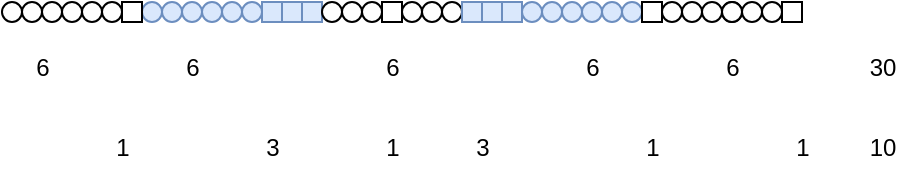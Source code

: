 <mxfile version="24.6.4" type="github">
  <diagram name="第 1 页" id="2FCmuGeyXVV78XkDyhP3">
    <mxGraphModel dx="521" dy="270" grid="1" gridSize="10" guides="1" tooltips="1" connect="1" arrows="1" fold="1" page="1" pageScale="1" pageWidth="827" pageHeight="1169" math="0" shadow="0">
      <root>
        <mxCell id="0" />
        <mxCell id="1" parent="0" />
        <mxCell id="53d8Ypy8sPJV25469JqA-1" value="" style="ellipse;whiteSpace=wrap;html=1;aspect=fixed;fillColor=#dae8fc;strokeColor=#6c8ebf;" vertex="1" parent="1">
          <mxGeometry x="240" y="430" width="10" height="10" as="geometry" />
        </mxCell>
        <mxCell id="53d8Ypy8sPJV25469JqA-2" value="" style="ellipse;whiteSpace=wrap;html=1;aspect=fixed;fillColor=#dae8fc;strokeColor=#6c8ebf;" vertex="1" parent="1">
          <mxGeometry x="250" y="430" width="10" height="10" as="geometry" />
        </mxCell>
        <mxCell id="53d8Ypy8sPJV25469JqA-3" value="" style="ellipse;whiteSpace=wrap;html=1;aspect=fixed;fillColor=#dae8fc;strokeColor=#6c8ebf;" vertex="1" parent="1">
          <mxGeometry x="260" y="430" width="10" height="10" as="geometry" />
        </mxCell>
        <mxCell id="53d8Ypy8sPJV25469JqA-4" value="" style="ellipse;whiteSpace=wrap;html=1;aspect=fixed;fillColor=#dae8fc;strokeColor=#6c8ebf;" vertex="1" parent="1">
          <mxGeometry x="270" y="430" width="10" height="10" as="geometry" />
        </mxCell>
        <mxCell id="53d8Ypy8sPJV25469JqA-5" value="" style="ellipse;whiteSpace=wrap;html=1;aspect=fixed;fillColor=#dae8fc;strokeColor=#6c8ebf;" vertex="1" parent="1">
          <mxGeometry x="280" y="430" width="10" height="10" as="geometry" />
        </mxCell>
        <mxCell id="53d8Ypy8sPJV25469JqA-6" value="" style="ellipse;whiteSpace=wrap;html=1;aspect=fixed;fillColor=#dae8fc;strokeColor=#6c8ebf;" vertex="1" parent="1">
          <mxGeometry x="290" y="430" width="10" height="10" as="geometry" />
        </mxCell>
        <mxCell id="53d8Ypy8sPJV25469JqA-7" value="" style="whiteSpace=wrap;html=1;align=center;fillColor=#dae8fc;strokeColor=#6c8ebf;" vertex="1" parent="1">
          <mxGeometry x="300" y="430" width="10" height="10" as="geometry" />
        </mxCell>
        <mxCell id="53d8Ypy8sPJV25469JqA-8" value="" style="whiteSpace=wrap;html=1;fillColor=#dae8fc;strokeColor=#6c8ebf;" vertex="1" parent="1">
          <mxGeometry x="310" y="430" width="10" height="10" as="geometry" />
        </mxCell>
        <mxCell id="53d8Ypy8sPJV25469JqA-9" value="" style="whiteSpace=wrap;html=1;fillColor=#dae8fc;strokeColor=#6c8ebf;" vertex="1" parent="1">
          <mxGeometry x="320" y="430" width="10" height="10" as="geometry" />
        </mxCell>
        <mxCell id="53d8Ypy8sPJV25469JqA-14" value="" style="ellipse;whiteSpace=wrap;html=1;aspect=fixed;" vertex="1" parent="1">
          <mxGeometry x="330" y="430" width="10" height="10" as="geometry" />
        </mxCell>
        <mxCell id="53d8Ypy8sPJV25469JqA-15" value="" style="ellipse;whiteSpace=wrap;html=1;aspect=fixed;" vertex="1" parent="1">
          <mxGeometry x="340" y="430" width="10" height="10" as="geometry" />
        </mxCell>
        <mxCell id="53d8Ypy8sPJV25469JqA-16" value="" style="ellipse;whiteSpace=wrap;html=1;aspect=fixed;" vertex="1" parent="1">
          <mxGeometry x="350" y="430" width="10" height="10" as="geometry" />
        </mxCell>
        <mxCell id="53d8Ypy8sPJV25469JqA-18" value="" style="whiteSpace=wrap;html=1;" vertex="1" parent="1">
          <mxGeometry x="360" y="430" width="10" height="10" as="geometry" />
        </mxCell>
        <mxCell id="53d8Ypy8sPJV25469JqA-19" value="" style="ellipse;whiteSpace=wrap;html=1;aspect=fixed;" vertex="1" parent="1">
          <mxGeometry x="370" y="430" width="10" height="10" as="geometry" />
        </mxCell>
        <mxCell id="53d8Ypy8sPJV25469JqA-20" value="" style="ellipse;whiteSpace=wrap;html=1;aspect=fixed;" vertex="1" parent="1">
          <mxGeometry x="390" y="430" width="10" height="10" as="geometry" />
        </mxCell>
        <mxCell id="53d8Ypy8sPJV25469JqA-21" value="" style="ellipse;whiteSpace=wrap;html=1;aspect=fixed;" vertex="1" parent="1">
          <mxGeometry x="380" y="430" width="10" height="10" as="geometry" />
        </mxCell>
        <mxCell id="53d8Ypy8sPJV25469JqA-22" value="" style="whiteSpace=wrap;html=1;fillColor=#dae8fc;strokeColor=#6c8ebf;" vertex="1" parent="1">
          <mxGeometry x="400" y="430" width="10" height="10" as="geometry" />
        </mxCell>
        <mxCell id="53d8Ypy8sPJV25469JqA-23" value="" style="whiteSpace=wrap;html=1;fillColor=#dae8fc;strokeColor=#6c8ebf;" vertex="1" parent="1">
          <mxGeometry x="410" y="430" width="10" height="10" as="geometry" />
        </mxCell>
        <mxCell id="53d8Ypy8sPJV25469JqA-24" value="" style="whiteSpace=wrap;html=1;fillColor=#dae8fc;strokeColor=#6c8ebf;" vertex="1" parent="1">
          <mxGeometry x="420" y="430" width="10" height="10" as="geometry" />
        </mxCell>
        <mxCell id="53d8Ypy8sPJV25469JqA-25" value="" style="ellipse;whiteSpace=wrap;html=1;aspect=fixed;fillColor=#dae8fc;strokeColor=#6c8ebf;" vertex="1" parent="1">
          <mxGeometry x="430" y="430" width="10" height="10" as="geometry" />
        </mxCell>
        <mxCell id="53d8Ypy8sPJV25469JqA-26" value="" style="ellipse;whiteSpace=wrap;html=1;aspect=fixed;fillColor=#dae8fc;strokeColor=#6c8ebf;" vertex="1" parent="1">
          <mxGeometry x="440" y="430" width="10" height="10" as="geometry" />
        </mxCell>
        <mxCell id="53d8Ypy8sPJV25469JqA-27" value="" style="ellipse;whiteSpace=wrap;html=1;aspect=fixed;fillColor=#dae8fc;strokeColor=#6c8ebf;" vertex="1" parent="1">
          <mxGeometry x="450" y="430" width="10" height="10" as="geometry" />
        </mxCell>
        <mxCell id="53d8Ypy8sPJV25469JqA-28" value="" style="ellipse;whiteSpace=wrap;html=1;aspect=fixed;fillColor=#dae8fc;strokeColor=#6c8ebf;" vertex="1" parent="1">
          <mxGeometry x="460" y="430" width="10" height="10" as="geometry" />
        </mxCell>
        <mxCell id="53d8Ypy8sPJV25469JqA-29" value="" style="ellipse;whiteSpace=wrap;html=1;aspect=fixed;fillColor=#dae8fc;strokeColor=#6c8ebf;" vertex="1" parent="1">
          <mxGeometry x="470" y="430" width="10" height="10" as="geometry" />
        </mxCell>
        <mxCell id="53d8Ypy8sPJV25469JqA-30" value="" style="ellipse;whiteSpace=wrap;html=1;aspect=fixed;fillColor=#dae8fc;strokeColor=#6c8ebf;" vertex="1" parent="1">
          <mxGeometry x="480" y="430" width="10" height="10" as="geometry" />
        </mxCell>
        <mxCell id="53d8Ypy8sPJV25469JqA-37" value="" style="whiteSpace=wrap;html=1;" vertex="1" parent="1">
          <mxGeometry x="490" y="430" width="10" height="10" as="geometry" />
        </mxCell>
        <mxCell id="53d8Ypy8sPJV25469JqA-39" value="" style="ellipse;whiteSpace=wrap;html=1;aspect=fixed;" vertex="1" parent="1">
          <mxGeometry x="500" y="430" width="10" height="10" as="geometry" />
        </mxCell>
        <mxCell id="53d8Ypy8sPJV25469JqA-42" value="" style="ellipse;whiteSpace=wrap;html=1;aspect=fixed;" vertex="1" parent="1">
          <mxGeometry x="510" y="430" width="10" height="10" as="geometry" />
        </mxCell>
        <mxCell id="53d8Ypy8sPJV25469JqA-43" value="" style="ellipse;whiteSpace=wrap;html=1;aspect=fixed;" vertex="1" parent="1">
          <mxGeometry x="530" y="430" width="10" height="10" as="geometry" />
        </mxCell>
        <mxCell id="53d8Ypy8sPJV25469JqA-44" value="" style="ellipse;whiteSpace=wrap;html=1;aspect=fixed;" vertex="1" parent="1">
          <mxGeometry x="520" y="430" width="10" height="10" as="geometry" />
        </mxCell>
        <mxCell id="53d8Ypy8sPJV25469JqA-45" value="" style="ellipse;whiteSpace=wrap;html=1;aspect=fixed;" vertex="1" parent="1">
          <mxGeometry x="530" y="430" width="10" height="10" as="geometry" />
        </mxCell>
        <mxCell id="53d8Ypy8sPJV25469JqA-46" value="" style="ellipse;whiteSpace=wrap;html=1;aspect=fixed;" vertex="1" parent="1">
          <mxGeometry x="540" y="430" width="10" height="10" as="geometry" />
        </mxCell>
        <mxCell id="53d8Ypy8sPJV25469JqA-48" value="" style="ellipse;whiteSpace=wrap;html=1;aspect=fixed;" vertex="1" parent="1">
          <mxGeometry x="550" y="430" width="10" height="10" as="geometry" />
        </mxCell>
        <mxCell id="53d8Ypy8sPJV25469JqA-49" value="" style="whiteSpace=wrap;html=1;" vertex="1" parent="1">
          <mxGeometry x="560" y="430" width="10" height="10" as="geometry" />
        </mxCell>
        <mxCell id="53d8Ypy8sPJV25469JqA-50" value="" style="ellipse;whiteSpace=wrap;html=1;aspect=fixed;" vertex="1" parent="1">
          <mxGeometry x="190" y="430" width="10" height="10" as="geometry" />
        </mxCell>
        <mxCell id="53d8Ypy8sPJV25469JqA-51" value="" style="ellipse;whiteSpace=wrap;html=1;aspect=fixed;" vertex="1" parent="1">
          <mxGeometry x="180" y="430" width="10" height="10" as="geometry" />
        </mxCell>
        <mxCell id="53d8Ypy8sPJV25469JqA-52" value="" style="ellipse;whiteSpace=wrap;html=1;aspect=fixed;" vertex="1" parent="1">
          <mxGeometry x="170" y="430" width="10" height="10" as="geometry" />
        </mxCell>
        <mxCell id="53d8Ypy8sPJV25469JqA-53" value="" style="ellipse;whiteSpace=wrap;html=1;aspect=fixed;" vertex="1" parent="1">
          <mxGeometry x="220" y="430" width="10" height="10" as="geometry" />
        </mxCell>
        <mxCell id="53d8Ypy8sPJV25469JqA-54" value="" style="ellipse;whiteSpace=wrap;html=1;aspect=fixed;" vertex="1" parent="1">
          <mxGeometry x="210" y="430" width="10" height="10" as="geometry" />
        </mxCell>
        <mxCell id="53d8Ypy8sPJV25469JqA-55" value="" style="ellipse;whiteSpace=wrap;html=1;aspect=fixed;" vertex="1" parent="1">
          <mxGeometry x="200" y="430" width="10" height="10" as="geometry" />
        </mxCell>
        <mxCell id="53d8Ypy8sPJV25469JqA-56" value="" style="whiteSpace=wrap;html=1;" vertex="1" parent="1">
          <mxGeometry x="230" y="430" width="10" height="10" as="geometry" />
        </mxCell>
        <mxCell id="53d8Ypy8sPJV25469JqA-62" value="6" style="text;html=1;align=center;verticalAlign=middle;resizable=0;points=[];autosize=1;strokeColor=none;fillColor=none;" vertex="1" parent="1">
          <mxGeometry x="175" y="448" width="30" height="30" as="geometry" />
        </mxCell>
        <mxCell id="53d8Ypy8sPJV25469JqA-63" value="6" style="text;html=1;align=center;verticalAlign=middle;resizable=0;points=[];autosize=1;strokeColor=none;fillColor=none;" vertex="1" parent="1">
          <mxGeometry x="250" y="448" width="30" height="30" as="geometry" />
        </mxCell>
        <mxCell id="53d8Ypy8sPJV25469JqA-64" value="6" style="text;html=1;align=center;verticalAlign=middle;resizable=0;points=[];autosize=1;strokeColor=none;fillColor=none;" vertex="1" parent="1">
          <mxGeometry x="350" y="448" width="30" height="30" as="geometry" />
        </mxCell>
        <mxCell id="53d8Ypy8sPJV25469JqA-65" value="6" style="text;html=1;align=center;verticalAlign=middle;resizable=0;points=[];autosize=1;strokeColor=none;fillColor=none;" vertex="1" parent="1">
          <mxGeometry x="450" y="448" width="30" height="30" as="geometry" />
        </mxCell>
        <mxCell id="53d8Ypy8sPJV25469JqA-66" value="6" style="text;html=1;align=center;verticalAlign=middle;resizable=0;points=[];autosize=1;strokeColor=none;fillColor=none;" vertex="1" parent="1">
          <mxGeometry x="520" y="448" width="30" height="30" as="geometry" />
        </mxCell>
        <mxCell id="53d8Ypy8sPJV25469JqA-67" value="1" style="text;html=1;align=center;verticalAlign=middle;resizable=0;points=[];autosize=1;strokeColor=none;fillColor=none;" vertex="1" parent="1">
          <mxGeometry x="215" y="488" width="30" height="30" as="geometry" />
        </mxCell>
        <mxCell id="53d8Ypy8sPJV25469JqA-68" value="3" style="text;html=1;align=center;verticalAlign=middle;resizable=0;points=[];autosize=1;strokeColor=none;fillColor=none;" vertex="1" parent="1">
          <mxGeometry x="290" y="488" width="30" height="30" as="geometry" />
        </mxCell>
        <mxCell id="53d8Ypy8sPJV25469JqA-69" value="1" style="text;html=1;align=center;verticalAlign=middle;resizable=0;points=[];autosize=1;strokeColor=none;fillColor=none;" vertex="1" parent="1">
          <mxGeometry x="350" y="488" width="30" height="30" as="geometry" />
        </mxCell>
        <mxCell id="53d8Ypy8sPJV25469JqA-70" value="3" style="text;html=1;align=center;verticalAlign=middle;resizable=0;points=[];autosize=1;strokeColor=none;fillColor=none;" vertex="1" parent="1">
          <mxGeometry x="395" y="488" width="30" height="30" as="geometry" />
        </mxCell>
        <mxCell id="53d8Ypy8sPJV25469JqA-71" value="1" style="text;html=1;align=center;verticalAlign=middle;resizable=0;points=[];autosize=1;strokeColor=none;fillColor=none;" vertex="1" parent="1">
          <mxGeometry x="480" y="488" width="30" height="30" as="geometry" />
        </mxCell>
        <mxCell id="53d8Ypy8sPJV25469JqA-72" value="1" style="text;html=1;align=center;verticalAlign=middle;resizable=0;points=[];autosize=1;strokeColor=none;fillColor=none;" vertex="1" parent="1">
          <mxGeometry x="555" y="488" width="30" height="30" as="geometry" />
        </mxCell>
        <mxCell id="53d8Ypy8sPJV25469JqA-73" value="30" style="text;html=1;align=center;verticalAlign=middle;resizable=0;points=[];autosize=1;strokeColor=none;fillColor=none;" vertex="1" parent="1">
          <mxGeometry x="590" y="448" width="40" height="30" as="geometry" />
        </mxCell>
        <mxCell id="53d8Ypy8sPJV25469JqA-74" value="10" style="text;html=1;align=center;verticalAlign=middle;resizable=0;points=[];autosize=1;strokeColor=none;fillColor=none;" vertex="1" parent="1">
          <mxGeometry x="590" y="488" width="40" height="30" as="geometry" />
        </mxCell>
      </root>
    </mxGraphModel>
  </diagram>
</mxfile>
